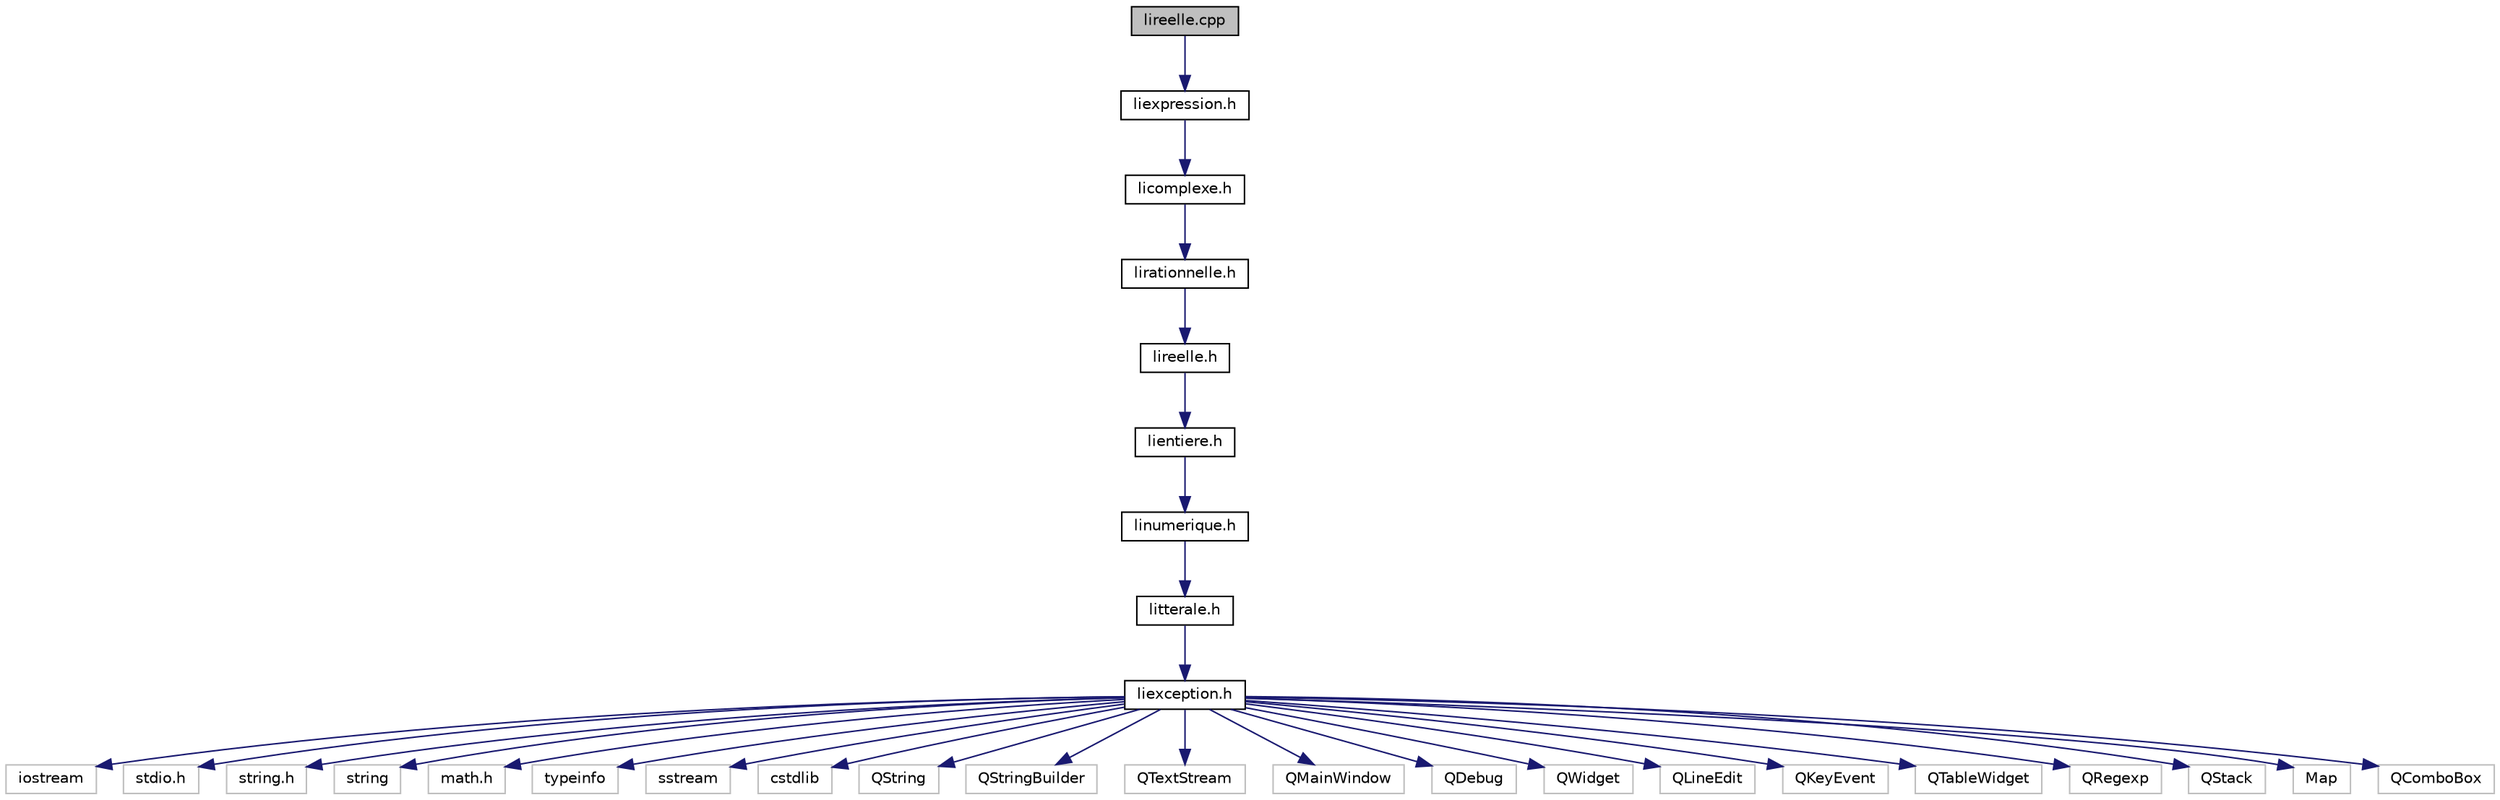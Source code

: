 digraph "lireelle.cpp"
{
  edge [fontname="Helvetica",fontsize="10",labelfontname="Helvetica",labelfontsize="10"];
  node [fontname="Helvetica",fontsize="10",shape=record];
  Node1 [label="lireelle.cpp",height=0.2,width=0.4,color="black", fillcolor="grey75", style="filled", fontcolor="black"];
  Node1 -> Node2 [color="midnightblue",fontsize="10",style="solid"];
  Node2 [label="liexpression.h",height=0.2,width=0.4,color="black", fillcolor="white", style="filled",URL="$liexpression_8h.html",tooltip="file where the class LiExpression is defined "];
  Node2 -> Node3 [color="midnightblue",fontsize="10",style="solid"];
  Node3 [label="licomplexe.h",height=0.2,width=0.4,color="black", fillcolor="white", style="filled",URL="$licomplexe_8h.html",tooltip="file where the class LiComplexe is defined "];
  Node3 -> Node4 [color="midnightblue",fontsize="10",style="solid"];
  Node4 [label="lirationnelle.h",height=0.2,width=0.4,color="black", fillcolor="white", style="filled",URL="$lirationnelle_8h.html",tooltip="file where the class LiRationnelle is defined "];
  Node4 -> Node5 [color="midnightblue",fontsize="10",style="solid"];
  Node5 [label="lireelle.h",height=0.2,width=0.4,color="black", fillcolor="white", style="filled",URL="$lireelle_8h.html",tooltip="file where the class LiRationnelle is defined "];
  Node5 -> Node6 [color="midnightblue",fontsize="10",style="solid"];
  Node6 [label="lientiere.h",height=0.2,width=0.4,color="black", fillcolor="white", style="filled",URL="$lientiere_8h.html",tooltip="file where the class LiEntiere is defined "];
  Node6 -> Node7 [color="midnightblue",fontsize="10",style="solid"];
  Node7 [label="linumerique.h",height=0.2,width=0.4,color="black", fillcolor="white", style="filled",URL="$linumerique_8h.html",tooltip="file where the class LiNumerique is defined "];
  Node7 -> Node8 [color="midnightblue",fontsize="10",style="solid"];
  Node8 [label="litterale.h",height=0.2,width=0.4,color="black", fillcolor="white", style="filled",URL="$litterale_8h.html",tooltip="file all the methods of the different Litterale class are defined "];
  Node8 -> Node9 [color="midnightblue",fontsize="10",style="solid"];
  Node9 [label="liexception.h",height=0.2,width=0.4,color="black", fillcolor="white", style="filled",URL="$liexception_8h.html",tooltip="file where the class managing the exception is defined "];
  Node9 -> Node10 [color="midnightblue",fontsize="10",style="solid"];
  Node10 [label="iostream",height=0.2,width=0.4,color="grey75", fillcolor="white", style="filled"];
  Node9 -> Node11 [color="midnightblue",fontsize="10",style="solid"];
  Node11 [label="stdio.h",height=0.2,width=0.4,color="grey75", fillcolor="white", style="filled"];
  Node9 -> Node12 [color="midnightblue",fontsize="10",style="solid"];
  Node12 [label="string.h",height=0.2,width=0.4,color="grey75", fillcolor="white", style="filled"];
  Node9 -> Node13 [color="midnightblue",fontsize="10",style="solid"];
  Node13 [label="string",height=0.2,width=0.4,color="grey75", fillcolor="white", style="filled"];
  Node9 -> Node14 [color="midnightblue",fontsize="10",style="solid"];
  Node14 [label="math.h",height=0.2,width=0.4,color="grey75", fillcolor="white", style="filled"];
  Node9 -> Node15 [color="midnightblue",fontsize="10",style="solid"];
  Node15 [label="typeinfo",height=0.2,width=0.4,color="grey75", fillcolor="white", style="filled"];
  Node9 -> Node16 [color="midnightblue",fontsize="10",style="solid"];
  Node16 [label="sstream",height=0.2,width=0.4,color="grey75", fillcolor="white", style="filled"];
  Node9 -> Node17 [color="midnightblue",fontsize="10",style="solid"];
  Node17 [label="cstdlib",height=0.2,width=0.4,color="grey75", fillcolor="white", style="filled"];
  Node9 -> Node18 [color="midnightblue",fontsize="10",style="solid"];
  Node18 [label="QString",height=0.2,width=0.4,color="grey75", fillcolor="white", style="filled"];
  Node9 -> Node19 [color="midnightblue",fontsize="10",style="solid"];
  Node19 [label="QStringBuilder",height=0.2,width=0.4,color="grey75", fillcolor="white", style="filled"];
  Node9 -> Node20 [color="midnightblue",fontsize="10",style="solid"];
  Node20 [label="QTextStream",height=0.2,width=0.4,color="grey75", fillcolor="white", style="filled"];
  Node9 -> Node21 [color="midnightblue",fontsize="10",style="solid"];
  Node21 [label="QMainWindow",height=0.2,width=0.4,color="grey75", fillcolor="white", style="filled"];
  Node9 -> Node22 [color="midnightblue",fontsize="10",style="solid"];
  Node22 [label="QDebug",height=0.2,width=0.4,color="grey75", fillcolor="white", style="filled"];
  Node9 -> Node23 [color="midnightblue",fontsize="10",style="solid"];
  Node23 [label="QWidget",height=0.2,width=0.4,color="grey75", fillcolor="white", style="filled"];
  Node9 -> Node24 [color="midnightblue",fontsize="10",style="solid"];
  Node24 [label="QLineEdit",height=0.2,width=0.4,color="grey75", fillcolor="white", style="filled"];
  Node9 -> Node25 [color="midnightblue",fontsize="10",style="solid"];
  Node25 [label="QKeyEvent",height=0.2,width=0.4,color="grey75", fillcolor="white", style="filled"];
  Node9 -> Node26 [color="midnightblue",fontsize="10",style="solid"];
  Node26 [label="QTableWidget",height=0.2,width=0.4,color="grey75", fillcolor="white", style="filled"];
  Node9 -> Node27 [color="midnightblue",fontsize="10",style="solid"];
  Node27 [label="QRegexp",height=0.2,width=0.4,color="grey75", fillcolor="white", style="filled"];
  Node9 -> Node28 [color="midnightblue",fontsize="10",style="solid"];
  Node28 [label="QStack",height=0.2,width=0.4,color="grey75", fillcolor="white", style="filled"];
  Node9 -> Node29 [color="midnightblue",fontsize="10",style="solid"];
  Node29 [label="Map",height=0.2,width=0.4,color="grey75", fillcolor="white", style="filled"];
  Node9 -> Node30 [color="midnightblue",fontsize="10",style="solid"];
  Node30 [label="QComboBox",height=0.2,width=0.4,color="grey75", fillcolor="white", style="filled"];
}
